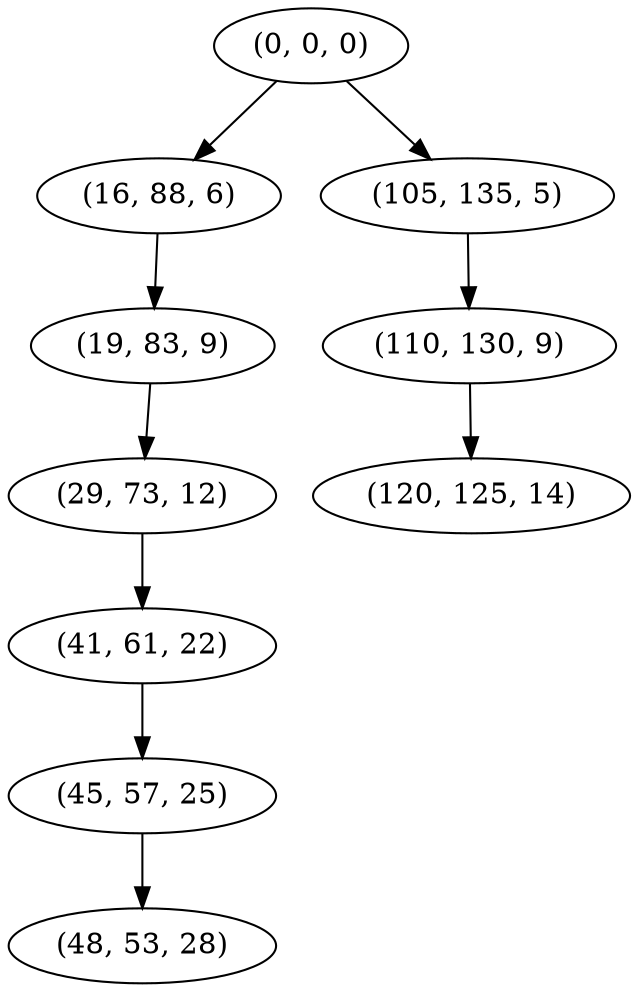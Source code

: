 digraph tree {
    "(0, 0, 0)";
    "(16, 88, 6)";
    "(19, 83, 9)";
    "(29, 73, 12)";
    "(41, 61, 22)";
    "(45, 57, 25)";
    "(48, 53, 28)";
    "(105, 135, 5)";
    "(110, 130, 9)";
    "(120, 125, 14)";
    "(0, 0, 0)" -> "(16, 88, 6)";
    "(0, 0, 0)" -> "(105, 135, 5)";
    "(16, 88, 6)" -> "(19, 83, 9)";
    "(19, 83, 9)" -> "(29, 73, 12)";
    "(29, 73, 12)" -> "(41, 61, 22)";
    "(41, 61, 22)" -> "(45, 57, 25)";
    "(45, 57, 25)" -> "(48, 53, 28)";
    "(105, 135, 5)" -> "(110, 130, 9)";
    "(110, 130, 9)" -> "(120, 125, 14)";
}
